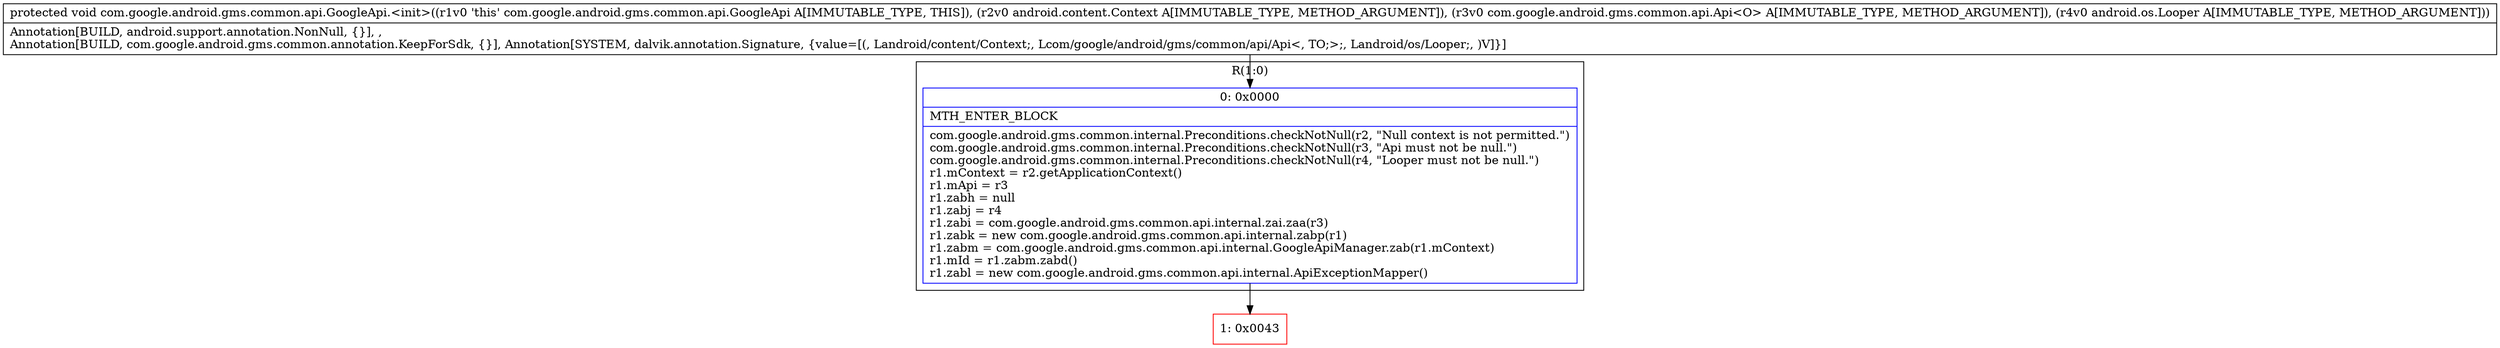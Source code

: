 digraph "CFG forcom.google.android.gms.common.api.GoogleApi.\<init\>(Landroid\/content\/Context;Lcom\/google\/android\/gms\/common\/api\/Api;Landroid\/os\/Looper;)V" {
subgraph cluster_Region_504311492 {
label = "R(1:0)";
node [shape=record,color=blue];
Node_0 [shape=record,label="{0\:\ 0x0000|MTH_ENTER_BLOCK\l|com.google.android.gms.common.internal.Preconditions.checkNotNull(r2, \"Null context is not permitted.\")\lcom.google.android.gms.common.internal.Preconditions.checkNotNull(r3, \"Api must not be null.\")\lcom.google.android.gms.common.internal.Preconditions.checkNotNull(r4, \"Looper must not be null.\")\lr1.mContext = r2.getApplicationContext()\lr1.mApi = r3\lr1.zabh = null\lr1.zabj = r4\lr1.zabi = com.google.android.gms.common.api.internal.zai.zaa(r3)\lr1.zabk = new com.google.android.gms.common.api.internal.zabp(r1)\lr1.zabm = com.google.android.gms.common.api.internal.GoogleApiManager.zab(r1.mContext)\lr1.mId = r1.zabm.zabd()\lr1.zabl = new com.google.android.gms.common.api.internal.ApiExceptionMapper()\l}"];
}
Node_1 [shape=record,color=red,label="{1\:\ 0x0043}"];
MethodNode[shape=record,label="{protected void com.google.android.gms.common.api.GoogleApi.\<init\>((r1v0 'this' com.google.android.gms.common.api.GoogleApi A[IMMUTABLE_TYPE, THIS]), (r2v0 android.content.Context A[IMMUTABLE_TYPE, METHOD_ARGUMENT]), (r3v0 com.google.android.gms.common.api.Api\<O\> A[IMMUTABLE_TYPE, METHOD_ARGUMENT]), (r4v0 android.os.Looper A[IMMUTABLE_TYPE, METHOD_ARGUMENT]))  | Annotation[BUILD, android.support.annotation.NonNull, \{\}], , \lAnnotation[BUILD, com.google.android.gms.common.annotation.KeepForSdk, \{\}], Annotation[SYSTEM, dalvik.annotation.Signature, \{value=[(, Landroid\/content\/Context;, Lcom\/google\/android\/gms\/common\/api\/Api\<, TO;\>;, Landroid\/os\/Looper;, )V]\}]\l}"];
MethodNode -> Node_0;
Node_0 -> Node_1;
}

